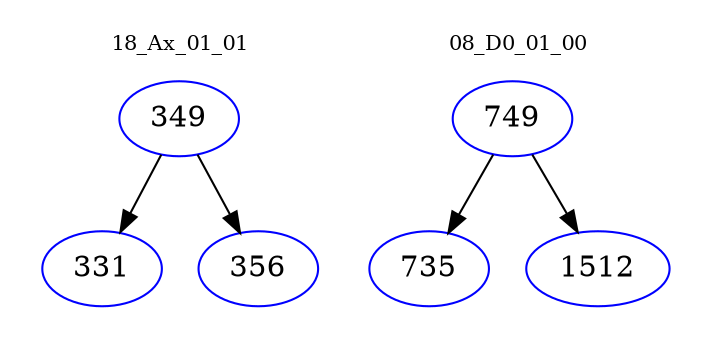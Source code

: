 digraph{
subgraph cluster_0 {
color = white
label = "18_Ax_01_01";
fontsize=10;
T0_349 [label="349", color="blue"]
T0_349 -> T0_331 [color="black"]
T0_331 [label="331", color="blue"]
T0_349 -> T0_356 [color="black"]
T0_356 [label="356", color="blue"]
}
subgraph cluster_1 {
color = white
label = "08_D0_01_00";
fontsize=10;
T1_749 [label="749", color="blue"]
T1_749 -> T1_735 [color="black"]
T1_735 [label="735", color="blue"]
T1_749 -> T1_1512 [color="black"]
T1_1512 [label="1512", color="blue"]
}
}
